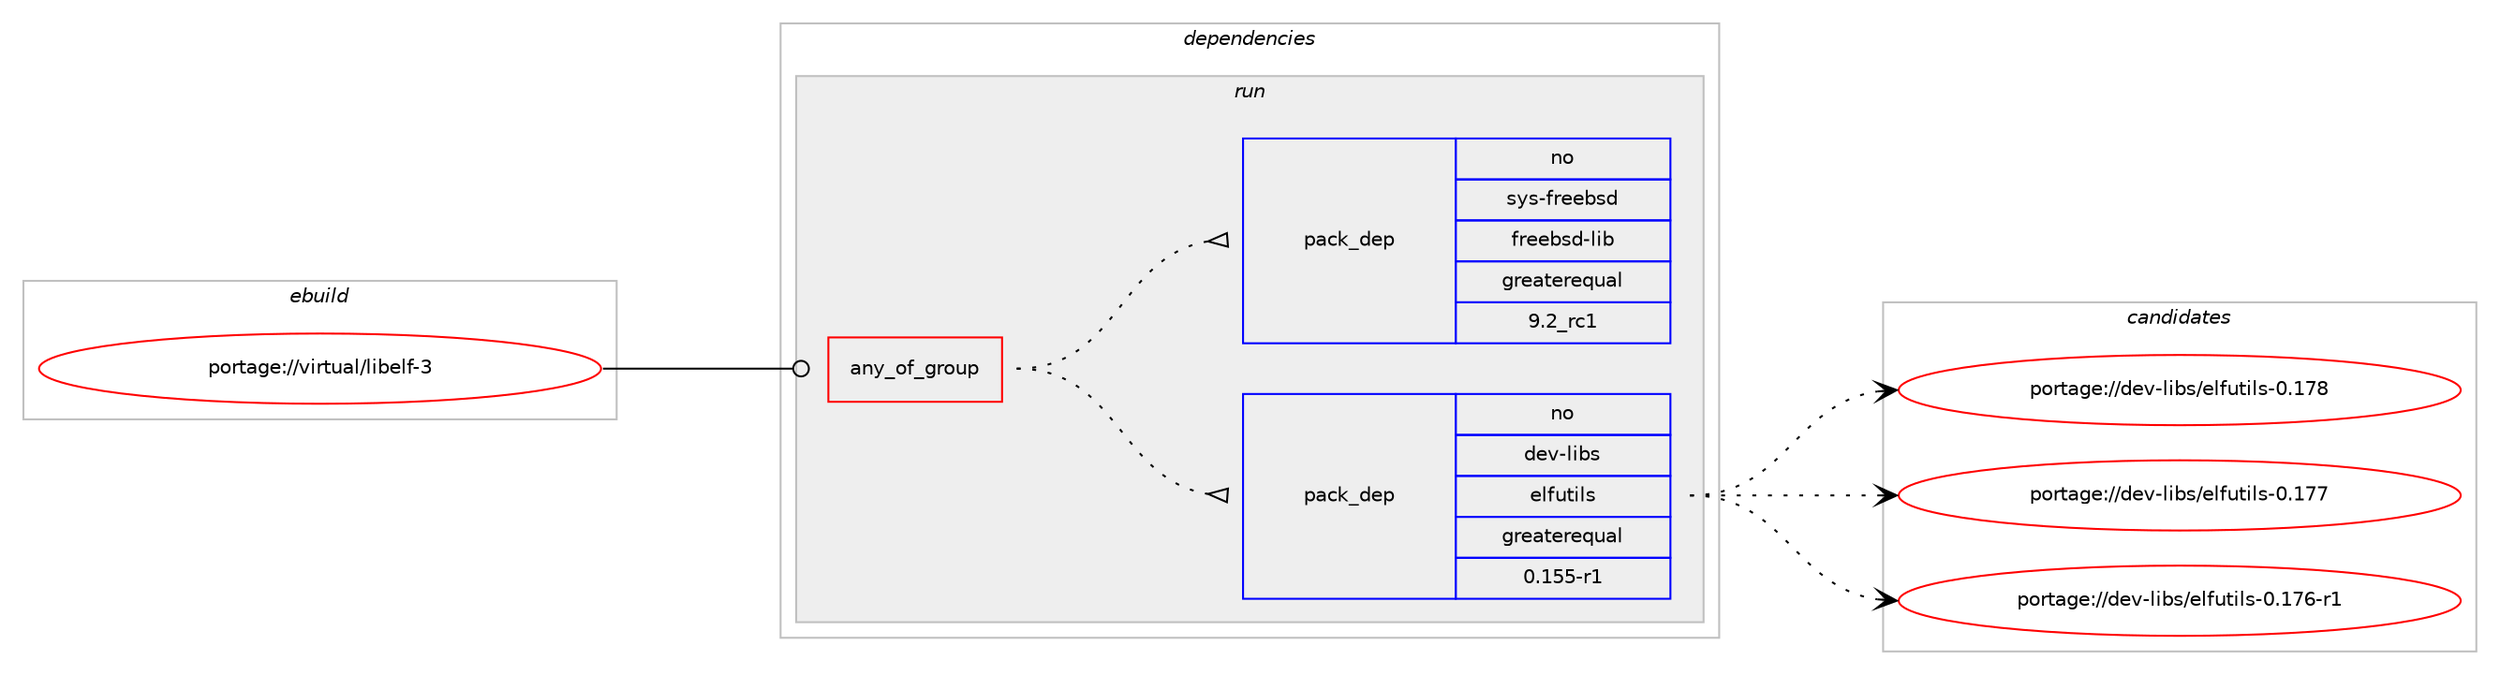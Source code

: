 digraph prolog {

# *************
# Graph options
# *************

newrank=true;
concentrate=true;
compound=true;
graph [rankdir=LR,fontname=Helvetica,fontsize=10,ranksep=1.5];#, ranksep=2.5, nodesep=0.2];
edge  [arrowhead=vee];
node  [fontname=Helvetica,fontsize=10];

# **********
# The ebuild
# **********

subgraph cluster_leftcol {
color=gray;
rank=same;
label=<<i>ebuild</i>>;
id [label="portage://virtual/libelf-3", color=red, width=4, href="../virtual/libelf-3.svg"];
}

# ****************
# The dependencies
# ****************

subgraph cluster_midcol {
color=gray;
label=<<i>dependencies</i>>;
subgraph cluster_compile {
fillcolor="#eeeeee";
style=filled;
label=<<i>compile</i>>;
}
subgraph cluster_compileandrun {
fillcolor="#eeeeee";
style=filled;
label=<<i>compile and run</i>>;
}
subgraph cluster_run {
fillcolor="#eeeeee";
style=filled;
label=<<i>run</i>>;
subgraph any513 {
dependency21159 [label=<<TABLE BORDER="0" CELLBORDER="1" CELLSPACING="0" CELLPADDING="4"><TR><TD CELLPADDING="10">any_of_group</TD></TR></TABLE>>, shape=none, color=red];subgraph pack17464 {
dependency21160 [label=<<TABLE BORDER="0" CELLBORDER="1" CELLSPACING="0" CELLPADDING="4" WIDTH="220"><TR><TD ROWSPAN="6" CELLPADDING="30">pack_dep</TD></TR><TR><TD WIDTH="110">no</TD></TR><TR><TD>dev-libs</TD></TR><TR><TD>elfutils</TD></TR><TR><TD>greaterequal</TD></TR><TR><TD>0.155-r1</TD></TR></TABLE>>, shape=none, color=blue];
}
dependency21159:e -> dependency21160:w [weight=20,style="dotted",arrowhead="oinv"];
subgraph pack17465 {
dependency21161 [label=<<TABLE BORDER="0" CELLBORDER="1" CELLSPACING="0" CELLPADDING="4" WIDTH="220"><TR><TD ROWSPAN="6" CELLPADDING="30">pack_dep</TD></TR><TR><TD WIDTH="110">no</TD></TR><TR><TD>sys-freebsd</TD></TR><TR><TD>freebsd-lib</TD></TR><TR><TD>greaterequal</TD></TR><TR><TD>9.2_rc1</TD></TR></TABLE>>, shape=none, color=blue];
}
dependency21159:e -> dependency21161:w [weight=20,style="dotted",arrowhead="oinv"];
}
id:e -> dependency21159:w [weight=20,style="solid",arrowhead="odot"];
}
}

# **************
# The candidates
# **************

subgraph cluster_choices {
rank=same;
color=gray;
label=<<i>candidates</i>>;

subgraph choice17464 {
color=black;
nodesep=1;
choice100101118451081059811547101108102117116105108115454846495556 [label="portage://dev-libs/elfutils-0.178", color=red, width=4,href="../dev-libs/elfutils-0.178.svg"];
choice100101118451081059811547101108102117116105108115454846495555 [label="portage://dev-libs/elfutils-0.177", color=red, width=4,href="../dev-libs/elfutils-0.177.svg"];
choice1001011184510810598115471011081021171161051081154548464955544511449 [label="portage://dev-libs/elfutils-0.176-r1", color=red, width=4,href="../dev-libs/elfutils-0.176-r1.svg"];
dependency21160:e -> choice100101118451081059811547101108102117116105108115454846495556:w [style=dotted,weight="100"];
dependency21160:e -> choice100101118451081059811547101108102117116105108115454846495555:w [style=dotted,weight="100"];
dependency21160:e -> choice1001011184510810598115471011081021171161051081154548464955544511449:w [style=dotted,weight="100"];
}
subgraph choice17465 {
color=black;
nodesep=1;
}
}

}
